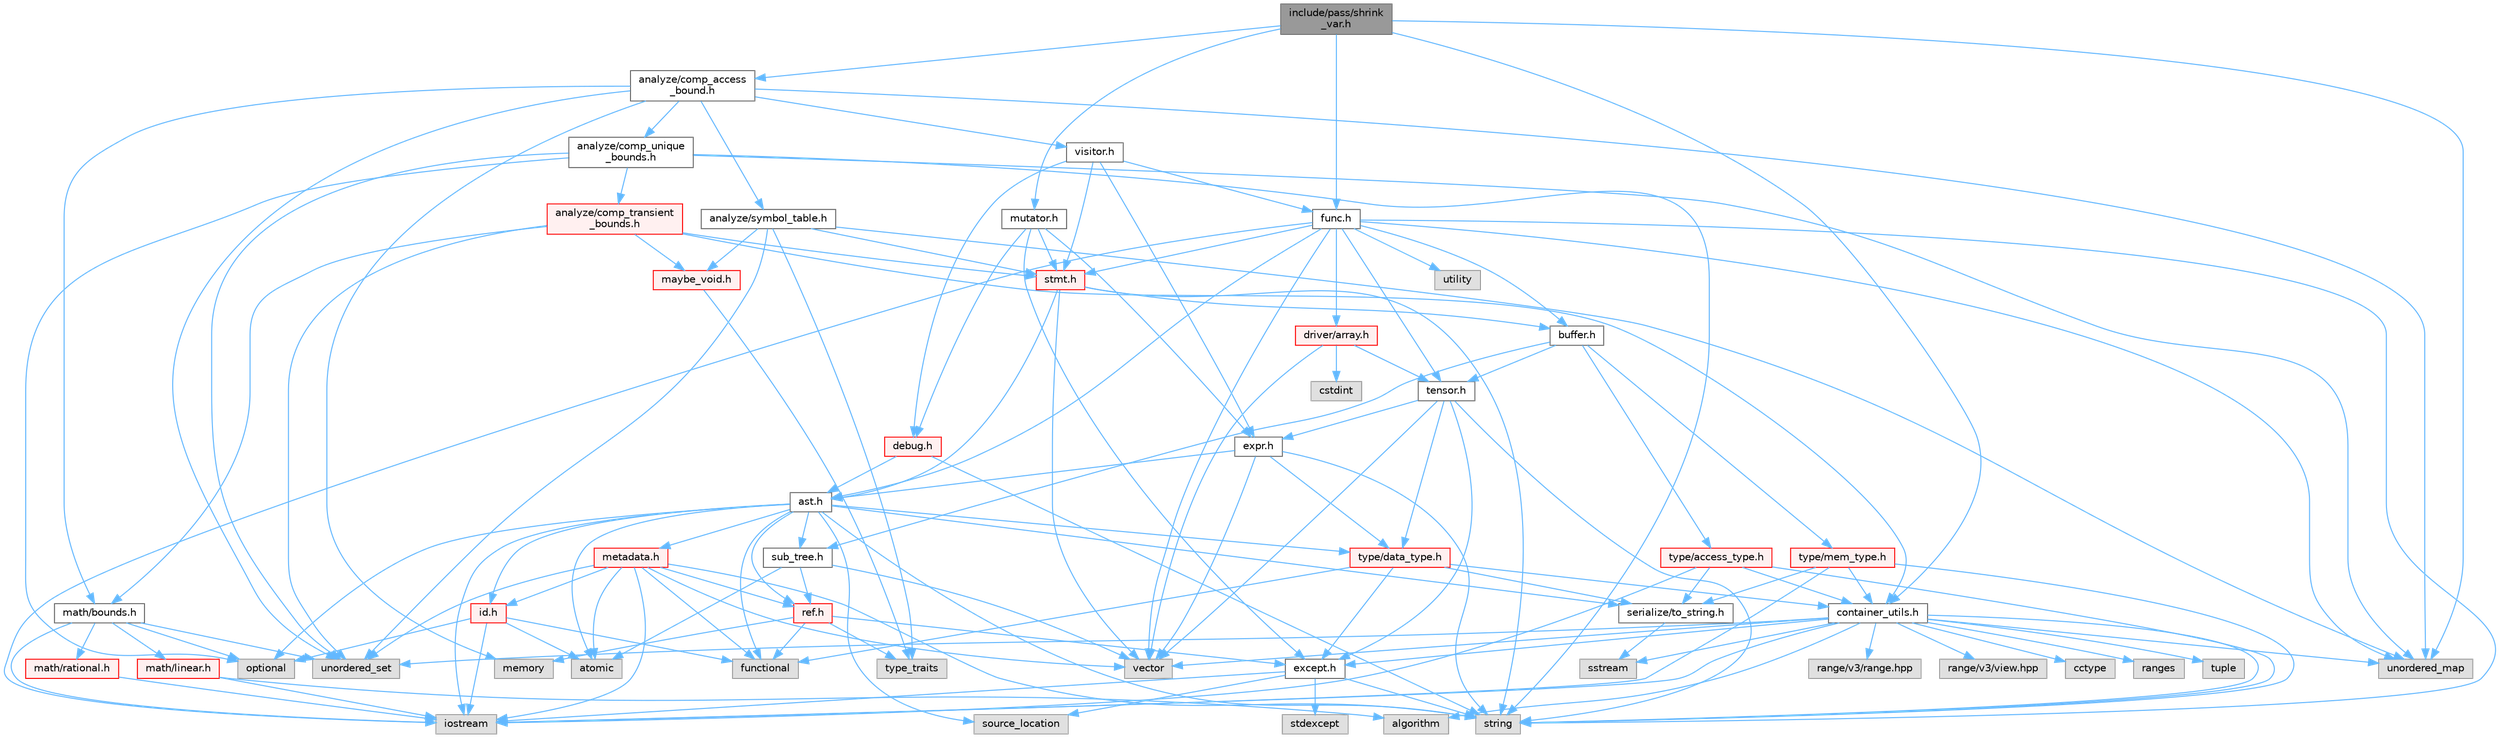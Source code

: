 digraph "include/pass/shrink_var.h"
{
 // LATEX_PDF_SIZE
  bgcolor="transparent";
  edge [fontname=Helvetica,fontsize=10,labelfontname=Helvetica,labelfontsize=10];
  node [fontname=Helvetica,fontsize=10,shape=box,height=0.2,width=0.4];
  Node1 [label="include/pass/shrink\l_var.h",height=0.2,width=0.4,color="gray40", fillcolor="grey60", style="filled", fontcolor="black",tooltip=" "];
  Node1 -> Node2 [color="steelblue1",style="solid"];
  Node2 [label="unordered_map",height=0.2,width=0.4,color="grey60", fillcolor="#E0E0E0", style="filled",tooltip=" "];
  Node1 -> Node3 [color="steelblue1",style="solid"];
  Node3 [label="analyze/comp_access\l_bound.h",height=0.2,width=0.4,color="grey40", fillcolor="white", style="filled",URL="$comp__access__bound_8h.html",tooltip=" "];
  Node3 -> Node4 [color="steelblue1",style="solid"];
  Node4 [label="memory",height=0.2,width=0.4,color="grey60", fillcolor="#E0E0E0", style="filled",tooltip=" "];
  Node3 -> Node2 [color="steelblue1",style="solid"];
  Node3 -> Node5 [color="steelblue1",style="solid"];
  Node5 [label="unordered_set",height=0.2,width=0.4,color="grey60", fillcolor="#E0E0E0", style="filled",tooltip=" "];
  Node3 -> Node6 [color="steelblue1",style="solid"];
  Node6 [label="analyze/comp_unique\l_bounds.h",height=0.2,width=0.4,color="grey40", fillcolor="white", style="filled",URL="$comp__unique__bounds_8h.html",tooltip=" "];
  Node6 -> Node7 [color="steelblue1",style="solid"];
  Node7 [label="optional",height=0.2,width=0.4,color="grey60", fillcolor="#E0E0E0", style="filled",tooltip=" "];
  Node6 -> Node8 [color="steelblue1",style="solid"];
  Node8 [label="string",height=0.2,width=0.4,color="grey60", fillcolor="#E0E0E0", style="filled",tooltip=" "];
  Node6 -> Node2 [color="steelblue1",style="solid"];
  Node6 -> Node5 [color="steelblue1",style="solid"];
  Node6 -> Node9 [color="steelblue1",style="solid"];
  Node9 [label="analyze/comp_transient\l_bounds.h",height=0.2,width=0.4,color="red", fillcolor="#FFF0F0", style="filled",URL="$comp__transient__bounds_8h.html",tooltip=" "];
  Node9 -> Node5 [color="steelblue1",style="solid"];
  Node9 -> Node36 [color="steelblue1",style="solid"];
  Node36 [label="container_utils.h",height=0.2,width=0.4,color="grey40", fillcolor="white", style="filled",URL="$container__utils_8h.html",tooltip=" "];
  Node36 -> Node37 [color="steelblue1",style="solid"];
  Node37 [label="algorithm",height=0.2,width=0.4,color="grey60", fillcolor="#E0E0E0", style="filled",tooltip=" "];
  Node36 -> Node38 [color="steelblue1",style="solid"];
  Node38 [label="cctype",height=0.2,width=0.4,color="grey60", fillcolor="#E0E0E0", style="filled",tooltip=" "];
  Node36 -> Node13 [color="steelblue1",style="solid"];
  Node13 [label="iostream",height=0.2,width=0.4,color="grey60", fillcolor="#E0E0E0", style="filled",tooltip=" "];
  Node36 -> Node39 [color="steelblue1",style="solid"];
  Node39 [label="ranges",height=0.2,width=0.4,color="grey60", fillcolor="#E0E0E0", style="filled",tooltip=" "];
  Node36 -> Node32 [color="steelblue1",style="solid"];
  Node32 [label="sstream",height=0.2,width=0.4,color="grey60", fillcolor="#E0E0E0", style="filled",tooltip=" "];
  Node36 -> Node8 [color="steelblue1",style="solid"];
  Node36 -> Node40 [color="steelblue1",style="solid"];
  Node40 [label="tuple",height=0.2,width=0.4,color="grey60", fillcolor="#E0E0E0", style="filled",tooltip=" "];
  Node36 -> Node2 [color="steelblue1",style="solid"];
  Node36 -> Node5 [color="steelblue1",style="solid"];
  Node36 -> Node15 [color="steelblue1",style="solid"];
  Node15 [label="vector",height=0.2,width=0.4,color="grey60", fillcolor="#E0E0E0", style="filled",tooltip=" "];
  Node36 -> Node41 [color="steelblue1",style="solid"];
  Node41 [label="range/v3/range.hpp",height=0.2,width=0.4,color="grey60", fillcolor="#E0E0E0", style="filled",tooltip=" "];
  Node36 -> Node42 [color="steelblue1",style="solid"];
  Node42 [label="range/v3/view.hpp",height=0.2,width=0.4,color="grey60", fillcolor="#E0E0E0", style="filled",tooltip=" "];
  Node36 -> Node29 [color="steelblue1",style="solid"];
  Node29 [label="except.h",height=0.2,width=0.4,color="grey40", fillcolor="white", style="filled",URL="$except_8h.html",tooltip=" "];
  Node29 -> Node13 [color="steelblue1",style="solid"];
  Node29 -> Node19 [color="steelblue1",style="solid"];
  Node19 [label="source_location",height=0.2,width=0.4,color="grey60", fillcolor="#E0E0E0", style="filled",tooltip=" "];
  Node29 -> Node30 [color="steelblue1",style="solid"];
  Node30 [label="stdexcept",height=0.2,width=0.4,color="grey60", fillcolor="#E0E0E0", style="filled",tooltip=" "];
  Node29 -> Node8 [color="steelblue1",style="solid"];
  Node9 -> Node68 [color="steelblue1",style="solid"];
  Node68 [label="math/bounds.h",height=0.2,width=0.4,color="grey40", fillcolor="white", style="filled",URL="$bounds_8h.html",tooltip=" "];
  Node68 -> Node13 [color="steelblue1",style="solid"];
  Node68 -> Node7 [color="steelblue1",style="solid"];
  Node68 -> Node5 [color="steelblue1",style="solid"];
  Node68 -> Node66 [color="steelblue1",style="solid"];
  Node66 [label="math/linear.h",height=0.2,width=0.4,color="red", fillcolor="#FFF0F0", style="filled",URL="$linear_8h.html",tooltip=" "];
  Node66 -> Node37 [color="steelblue1",style="solid"];
  Node66 -> Node13 [color="steelblue1",style="solid"];
  Node68 -> Node69 [color="steelblue1",style="solid"];
  Node69 [label="math/rational.h",height=0.2,width=0.4,color="red", fillcolor="#FFF0F0", style="filled",URL="$rational_8h.html",tooltip=" "];
  Node69 -> Node13 [color="steelblue1",style="solid"];
  Node9 -> Node72 [color="steelblue1",style="solid"];
  Node72 [label="maybe_void.h",height=0.2,width=0.4,color="red", fillcolor="#FFF0F0", style="filled",URL="$maybe__void_8h.html",tooltip=" "];
  Node72 -> Node25 [color="steelblue1",style="solid"];
  Node25 [label="type_traits",height=0.2,width=0.4,color="grey60", fillcolor="#E0E0E0", style="filled",tooltip=" "];
  Node9 -> Node52 [color="steelblue1",style="solid"];
  Node52 [label="stmt.h",height=0.2,width=0.4,color="red", fillcolor="#FFF0F0", style="filled",URL="$stmt_8h.html",tooltip=" "];
  Node52 -> Node8 [color="steelblue1",style="solid"];
  Node52 -> Node15 [color="steelblue1",style="solid"];
  Node52 -> Node16 [color="steelblue1",style="solid"];
  Node16 [label="ast.h",height=0.2,width=0.4,color="grey40", fillcolor="white", style="filled",URL="$ast_8h.html",tooltip=" "];
  Node16 -> Node17 [color="steelblue1",style="solid"];
  Node17 [label="atomic",height=0.2,width=0.4,color="grey60", fillcolor="#E0E0E0", style="filled",tooltip=" "];
  Node16 -> Node18 [color="steelblue1",style="solid"];
  Node18 [label="functional",height=0.2,width=0.4,color="grey60", fillcolor="#E0E0E0", style="filled",tooltip=" "];
  Node16 -> Node13 [color="steelblue1",style="solid"];
  Node16 -> Node7 [color="steelblue1",style="solid"];
  Node16 -> Node19 [color="steelblue1",style="solid"];
  Node16 -> Node8 [color="steelblue1",style="solid"];
  Node16 -> Node20 [color="steelblue1",style="solid"];
  Node20 [label="id.h",height=0.2,width=0.4,color="red", fillcolor="#FFF0F0", style="filled",URL="$id_8h.html",tooltip=" "];
  Node20 -> Node17 [color="steelblue1",style="solid"];
  Node20 -> Node18 [color="steelblue1",style="solid"];
  Node20 -> Node13 [color="steelblue1",style="solid"];
  Node20 -> Node7 [color="steelblue1",style="solid"];
  Node16 -> Node22 [color="steelblue1",style="solid"];
  Node22 [label="metadata.h",height=0.2,width=0.4,color="red", fillcolor="#FFF0F0", style="filled",URL="$metadata_8h.html",tooltip=" "];
  Node22 -> Node17 [color="steelblue1",style="solid"];
  Node22 -> Node18 [color="steelblue1",style="solid"];
  Node22 -> Node13 [color="steelblue1",style="solid"];
  Node22 -> Node8 [color="steelblue1",style="solid"];
  Node22 -> Node5 [color="steelblue1",style="solid"];
  Node22 -> Node15 [color="steelblue1",style="solid"];
  Node22 -> Node20 [color="steelblue1",style="solid"];
  Node22 -> Node24 [color="steelblue1",style="solid"];
  Node24 [label="ref.h",height=0.2,width=0.4,color="red", fillcolor="#FFF0F0", style="filled",URL="$ref_8h.html",tooltip=" "];
  Node24 -> Node18 [color="steelblue1",style="solid"];
  Node24 -> Node4 [color="steelblue1",style="solid"];
  Node24 -> Node25 [color="steelblue1",style="solid"];
  Node24 -> Node29 [color="steelblue1",style="solid"];
  Node16 -> Node24 [color="steelblue1",style="solid"];
  Node16 -> Node31 [color="steelblue1",style="solid"];
  Node31 [label="serialize/to_string.h",height=0.2,width=0.4,color="grey40", fillcolor="white", style="filled",URL="$to__string_8h.html",tooltip=" "];
  Node31 -> Node32 [color="steelblue1",style="solid"];
  Node16 -> Node33 [color="steelblue1",style="solid"];
  Node33 [label="sub_tree.h",height=0.2,width=0.4,color="grey40", fillcolor="white", style="filled",URL="$sub__tree_8h.html",tooltip=" "];
  Node33 -> Node17 [color="steelblue1",style="solid"];
  Node33 -> Node15 [color="steelblue1",style="solid"];
  Node33 -> Node24 [color="steelblue1",style="solid"];
  Node16 -> Node34 [color="steelblue1",style="solid"];
  Node34 [label="type/data_type.h",height=0.2,width=0.4,color="red", fillcolor="#FFF0F0", style="filled",URL="$data__type_8h.html",tooltip=" "];
  Node34 -> Node18 [color="steelblue1",style="solid"];
  Node34 -> Node36 [color="steelblue1",style="solid"];
  Node34 -> Node29 [color="steelblue1",style="solid"];
  Node34 -> Node31 [color="steelblue1",style="solid"];
  Node52 -> Node43 [color="steelblue1",style="solid"];
  Node43 [label="buffer.h",height=0.2,width=0.4,color="grey40", fillcolor="white", style="filled",URL="$buffer_8h.html",tooltip=" "];
  Node43 -> Node33 [color="steelblue1",style="solid"];
  Node43 -> Node44 [color="steelblue1",style="solid"];
  Node44 [label="tensor.h",height=0.2,width=0.4,color="grey40", fillcolor="white", style="filled",URL="$tensor_8h.html",tooltip=" "];
  Node44 -> Node8 [color="steelblue1",style="solid"];
  Node44 -> Node15 [color="steelblue1",style="solid"];
  Node44 -> Node29 [color="steelblue1",style="solid"];
  Node44 -> Node45 [color="steelblue1",style="solid"];
  Node45 [label="expr.h",height=0.2,width=0.4,color="grey40", fillcolor="white", style="filled",URL="$expr_8h.html",tooltip=" "];
  Node45 -> Node8 [color="steelblue1",style="solid"];
  Node45 -> Node15 [color="steelblue1",style="solid"];
  Node45 -> Node16 [color="steelblue1",style="solid"];
  Node45 -> Node34 [color="steelblue1",style="solid"];
  Node44 -> Node34 [color="steelblue1",style="solid"];
  Node43 -> Node46 [color="steelblue1",style="solid"];
  Node46 [label="type/access_type.h",height=0.2,width=0.4,color="red", fillcolor="#FFF0F0", style="filled",URL="$access__type_8h.html",tooltip=" "];
  Node46 -> Node13 [color="steelblue1",style="solid"];
  Node46 -> Node8 [color="steelblue1",style="solid"];
  Node46 -> Node36 [color="steelblue1",style="solid"];
  Node46 -> Node31 [color="steelblue1",style="solid"];
  Node43 -> Node47 [color="steelblue1",style="solid"];
  Node47 [label="type/mem_type.h",height=0.2,width=0.4,color="red", fillcolor="#FFF0F0", style="filled",URL="$mem__type_8h.html",tooltip=" "];
  Node47 -> Node13 [color="steelblue1",style="solid"];
  Node47 -> Node8 [color="steelblue1",style="solid"];
  Node47 -> Node36 [color="steelblue1",style="solid"];
  Node47 -> Node31 [color="steelblue1",style="solid"];
  Node3 -> Node73 [color="steelblue1",style="solid"];
  Node73 [label="analyze/symbol_table.h",height=0.2,width=0.4,color="grey40", fillcolor="white", style="filled",URL="$symbol__table_8h.html",tooltip=" "];
  Node73 -> Node25 [color="steelblue1",style="solid"];
  Node73 -> Node2 [color="steelblue1",style="solid"];
  Node73 -> Node5 [color="steelblue1",style="solid"];
  Node73 -> Node72 [color="steelblue1",style="solid"];
  Node73 -> Node52 [color="steelblue1",style="solid"];
  Node3 -> Node68 [color="steelblue1",style="solid"];
  Node3 -> Node59 [color="steelblue1",style="solid"];
  Node59 [label="visitor.h",height=0.2,width=0.4,color="grey40", fillcolor="white", style="filled",URL="$visitor_8h.html",tooltip=" "];
  Node59 -> Node60 [color="steelblue1",style="solid"];
  Node60 [label="debug.h",height=0.2,width=0.4,color="red", fillcolor="#FFF0F0", style="filled",URL="$debug_8h.html",tooltip=" "];
  Node60 -> Node8 [color="steelblue1",style="solid"];
  Node60 -> Node16 [color="steelblue1",style="solid"];
  Node59 -> Node45 [color="steelblue1",style="solid"];
  Node59 -> Node12 [color="steelblue1",style="solid"];
  Node12 [label="func.h",height=0.2,width=0.4,color="grey40", fillcolor="white", style="filled",URL="$func_8h.html",tooltip=" "];
  Node12 -> Node13 [color="steelblue1",style="solid"];
  Node12 -> Node8 [color="steelblue1",style="solid"];
  Node12 -> Node2 [color="steelblue1",style="solid"];
  Node12 -> Node14 [color="steelblue1",style="solid"];
  Node14 [label="utility",height=0.2,width=0.4,color="grey60", fillcolor="#E0E0E0", style="filled",tooltip=" "];
  Node12 -> Node15 [color="steelblue1",style="solid"];
  Node12 -> Node16 [color="steelblue1",style="solid"];
  Node12 -> Node43 [color="steelblue1",style="solid"];
  Node12 -> Node48 [color="steelblue1",style="solid"];
  Node48 [label="driver/array.h",height=0.2,width=0.4,color="red", fillcolor="#FFF0F0", style="filled",URL="$array_8h.html",tooltip=" "];
  Node48 -> Node27 [color="steelblue1",style="solid"];
  Node27 [label="cstdint",height=0.2,width=0.4,color="grey60", fillcolor="#E0E0E0", style="filled",tooltip=" "];
  Node48 -> Node15 [color="steelblue1",style="solid"];
  Node48 -> Node44 [color="steelblue1",style="solid"];
  Node12 -> Node52 [color="steelblue1",style="solid"];
  Node12 -> Node44 [color="steelblue1",style="solid"];
  Node59 -> Node52 [color="steelblue1",style="solid"];
  Node1 -> Node36 [color="steelblue1",style="solid"];
  Node1 -> Node12 [color="steelblue1",style="solid"];
  Node1 -> Node74 [color="steelblue1",style="solid"];
  Node74 [label="mutator.h",height=0.2,width=0.4,color="grey40", fillcolor="white", style="filled",URL="$mutator_8h.html",tooltip=" "];
  Node74 -> Node60 [color="steelblue1",style="solid"];
  Node74 -> Node29 [color="steelblue1",style="solid"];
  Node74 -> Node45 [color="steelblue1",style="solid"];
  Node74 -> Node52 [color="steelblue1",style="solid"];
}
